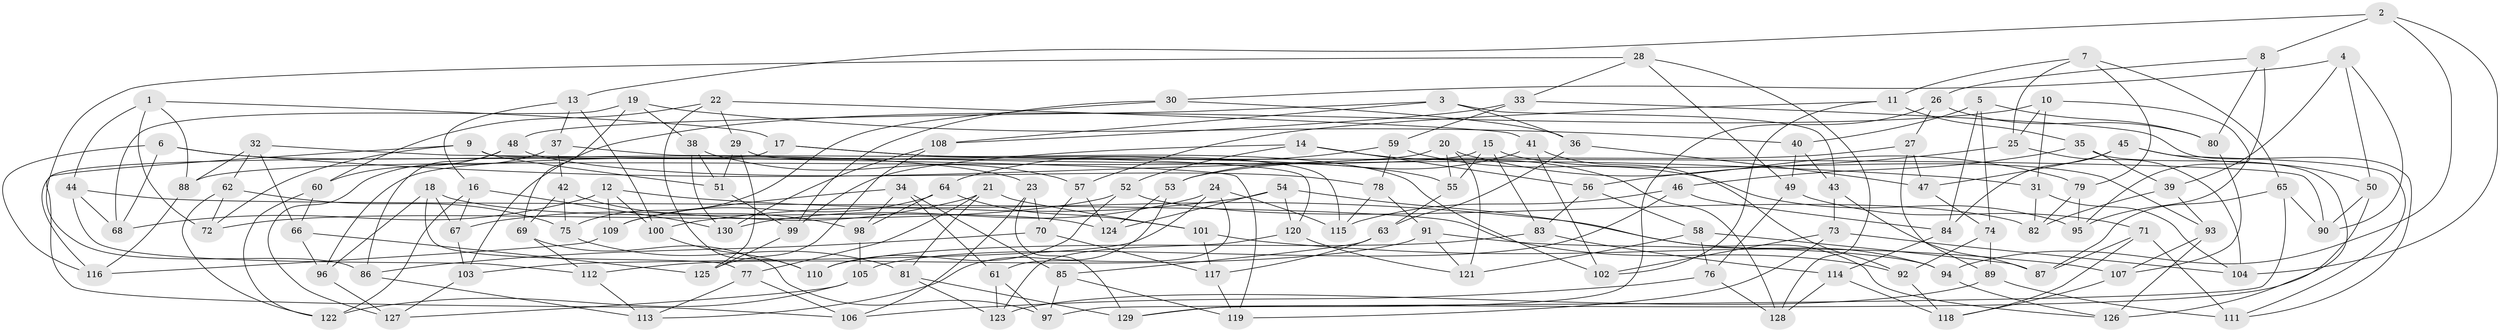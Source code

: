 // coarse degree distribution, {9: 0.07692307692307693, 11: 0.07692307692307693, 10: 0.07692307692307693, 8: 0.09615384615384616, 3: 0.09615384615384616, 12: 0.019230769230769232, 7: 0.038461538461538464, 6: 0.11538461538461539, 4: 0.38461538461538464, 5: 0.019230769230769232}
// Generated by graph-tools (version 1.1) at 2025/53/03/04/25 22:53:32]
// undirected, 130 vertices, 260 edges
graph export_dot {
  node [color=gray90,style=filled];
  1;
  2;
  3;
  4;
  5;
  6;
  7;
  8;
  9;
  10;
  11;
  12;
  13;
  14;
  15;
  16;
  17;
  18;
  19;
  20;
  21;
  22;
  23;
  24;
  25;
  26;
  27;
  28;
  29;
  30;
  31;
  32;
  33;
  34;
  35;
  36;
  37;
  38;
  39;
  40;
  41;
  42;
  43;
  44;
  45;
  46;
  47;
  48;
  49;
  50;
  51;
  52;
  53;
  54;
  55;
  56;
  57;
  58;
  59;
  60;
  61;
  62;
  63;
  64;
  65;
  66;
  67;
  68;
  69;
  70;
  71;
  72;
  73;
  74;
  75;
  76;
  77;
  78;
  79;
  80;
  81;
  82;
  83;
  84;
  85;
  86;
  87;
  88;
  89;
  90;
  91;
  92;
  93;
  94;
  95;
  96;
  97;
  98;
  99;
  100;
  101;
  102;
  103;
  104;
  105;
  106;
  107;
  108;
  109;
  110;
  111;
  112;
  113;
  114;
  115;
  116;
  117;
  118;
  119;
  120;
  121;
  122;
  123;
  124;
  125;
  126;
  127;
  128;
  129;
  130;
  1 -- 72;
  1 -- 88;
  1 -- 17;
  1 -- 44;
  2 -- 13;
  2 -- 94;
  2 -- 8;
  2 -- 104;
  3 -- 108;
  3 -- 36;
  3 -- 43;
  3 -- 48;
  4 -- 30;
  4 -- 50;
  4 -- 39;
  4 -- 90;
  5 -- 40;
  5 -- 74;
  5 -- 84;
  5 -- 80;
  6 -- 31;
  6 -- 68;
  6 -- 23;
  6 -- 116;
  7 -- 25;
  7 -- 65;
  7 -- 79;
  7 -- 11;
  8 -- 80;
  8 -- 26;
  8 -- 95;
  9 -- 90;
  9 -- 116;
  9 -- 51;
  9 -- 72;
  10 -- 31;
  10 -- 25;
  10 -- 95;
  10 -- 103;
  11 -- 102;
  11 -- 57;
  11 -- 35;
  12 -- 68;
  12 -- 109;
  12 -- 94;
  12 -- 100;
  13 -- 100;
  13 -- 16;
  13 -- 37;
  14 -- 99;
  14 -- 52;
  14 -- 128;
  14 -- 56;
  15 -- 55;
  15 -- 83;
  15 -- 93;
  15 -- 96;
  16 -- 67;
  16 -- 130;
  16 -- 122;
  17 -- 55;
  17 -- 102;
  17 -- 106;
  18 -- 124;
  18 -- 77;
  18 -- 67;
  18 -- 96;
  19 -- 69;
  19 -- 40;
  19 -- 68;
  19 -- 38;
  20 -- 79;
  20 -- 121;
  20 -- 88;
  20 -- 55;
  21 -- 81;
  21 -- 77;
  21 -- 67;
  21 -- 101;
  22 -- 60;
  22 -- 110;
  22 -- 29;
  22 -- 41;
  23 -- 106;
  23 -- 70;
  23 -- 129;
  24 -- 115;
  24 -- 61;
  24 -- 103;
  24 -- 130;
  25 -- 104;
  25 -- 56;
  26 -- 129;
  26 -- 27;
  26 -- 80;
  27 -- 53;
  27 -- 89;
  27 -- 47;
  28 -- 128;
  28 -- 33;
  28 -- 86;
  28 -- 49;
  29 -- 125;
  29 -- 115;
  29 -- 51;
  30 -- 75;
  30 -- 36;
  30 -- 99;
  31 -- 82;
  31 -- 104;
  32 -- 119;
  32 -- 66;
  32 -- 88;
  32 -- 62;
  33 -- 108;
  33 -- 111;
  33 -- 59;
  34 -- 109;
  34 -- 85;
  34 -- 98;
  34 -- 61;
  35 -- 126;
  35 -- 39;
  35 -- 46;
  36 -- 63;
  36 -- 47;
  37 -- 42;
  37 -- 120;
  37 -- 127;
  38 -- 51;
  38 -- 130;
  38 -- 57;
  39 -- 82;
  39 -- 93;
  40 -- 43;
  40 -- 49;
  41 -- 102;
  41 -- 53;
  41 -- 92;
  42 -- 75;
  42 -- 98;
  42 -- 69;
  43 -- 87;
  43 -- 73;
  44 -- 112;
  44 -- 68;
  44 -- 92;
  45 -- 84;
  45 -- 111;
  45 -- 47;
  45 -- 50;
  46 -- 84;
  46 -- 105;
  46 -- 115;
  47 -- 74;
  48 -- 78;
  48 -- 86;
  48 -- 60;
  49 -- 76;
  49 -- 71;
  50 -- 129;
  50 -- 90;
  51 -- 99;
  52 -- 72;
  52 -- 110;
  52 -- 82;
  53 -- 113;
  53 -- 124;
  54 -- 124;
  54 -- 100;
  54 -- 126;
  54 -- 120;
  55 -- 63;
  56 -- 83;
  56 -- 58;
  57 -- 124;
  57 -- 70;
  58 -- 121;
  58 -- 76;
  58 -- 87;
  59 -- 78;
  59 -- 95;
  59 -- 64;
  60 -- 122;
  60 -- 66;
  61 -- 123;
  61 -- 97;
  62 -- 72;
  62 -- 75;
  62 -- 122;
  63 -- 85;
  63 -- 117;
  64 -- 98;
  64 -- 101;
  64 -- 109;
  65 -- 90;
  65 -- 87;
  65 -- 97;
  66 -- 96;
  66 -- 125;
  67 -- 103;
  69 -- 112;
  69 -- 97;
  70 -- 86;
  70 -- 117;
  71 -- 111;
  71 -- 87;
  71 -- 118;
  73 -- 104;
  73 -- 102;
  73 -- 119;
  74 -- 89;
  74 -- 92;
  75 -- 81;
  76 -- 106;
  76 -- 128;
  77 -- 106;
  77 -- 113;
  78 -- 115;
  78 -- 91;
  79 -- 95;
  79 -- 82;
  80 -- 107;
  81 -- 129;
  81 -- 123;
  83 -- 114;
  83 -- 110;
  84 -- 114;
  85 -- 97;
  85 -- 119;
  86 -- 113;
  88 -- 116;
  89 -- 111;
  89 -- 123;
  91 -- 112;
  91 -- 94;
  91 -- 121;
  92 -- 118;
  93 -- 126;
  93 -- 107;
  94 -- 126;
  96 -- 127;
  98 -- 105;
  99 -- 125;
  100 -- 110;
  101 -- 107;
  101 -- 117;
  103 -- 127;
  105 -- 127;
  105 -- 122;
  107 -- 118;
  108 -- 125;
  108 -- 130;
  109 -- 116;
  112 -- 113;
  114 -- 118;
  114 -- 128;
  117 -- 119;
  120 -- 123;
  120 -- 121;
}
